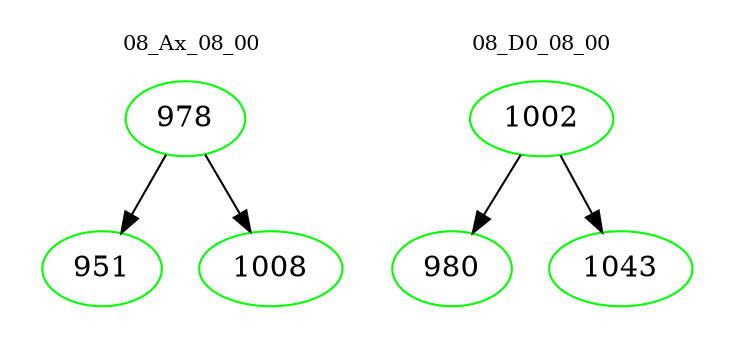 digraph{
subgraph cluster_0 {
color = white
label = "08_Ax_08_00";
fontsize=10;
T0_978 [label="978", color="green"]
T0_978 -> T0_951 [color="black"]
T0_951 [label="951", color="green"]
T0_978 -> T0_1008 [color="black"]
T0_1008 [label="1008", color="green"]
}
subgraph cluster_1 {
color = white
label = "08_D0_08_00";
fontsize=10;
T1_1002 [label="1002", color="green"]
T1_1002 -> T1_980 [color="black"]
T1_980 [label="980", color="green"]
T1_1002 -> T1_1043 [color="black"]
T1_1043 [label="1043", color="green"]
}
}
